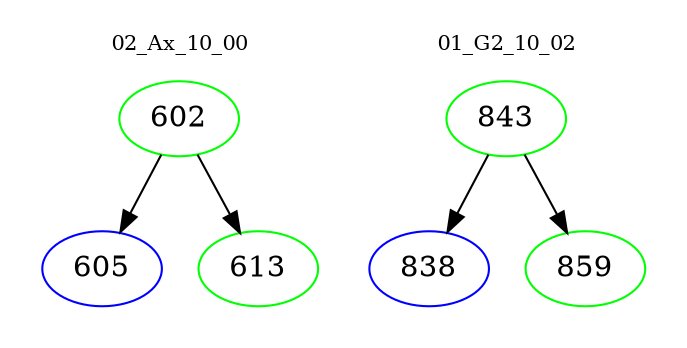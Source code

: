 digraph{
subgraph cluster_0 {
color = white
label = "02_Ax_10_00";
fontsize=10;
T0_602 [label="602", color="green"]
T0_602 -> T0_605 [color="black"]
T0_605 [label="605", color="blue"]
T0_602 -> T0_613 [color="black"]
T0_613 [label="613", color="green"]
}
subgraph cluster_1 {
color = white
label = "01_G2_10_02";
fontsize=10;
T1_843 [label="843", color="green"]
T1_843 -> T1_838 [color="black"]
T1_838 [label="838", color="blue"]
T1_843 -> T1_859 [color="black"]
T1_859 [label="859", color="green"]
}
}
